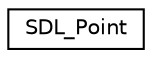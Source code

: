 digraph "Graphical Class Hierarchy"
{
  edge [fontname="Helvetica",fontsize="10",labelfontname="Helvetica",labelfontsize="10"];
  node [fontname="Helvetica",fontsize="10",shape=record];
  rankdir="LR";
  Node1 [label="SDL_Point",height=0.2,width=0.4,color="black", fillcolor="white", style="filled",URL="$struct_s_d_l___point.html",tooltip="The structure that defines a point. "];
}
